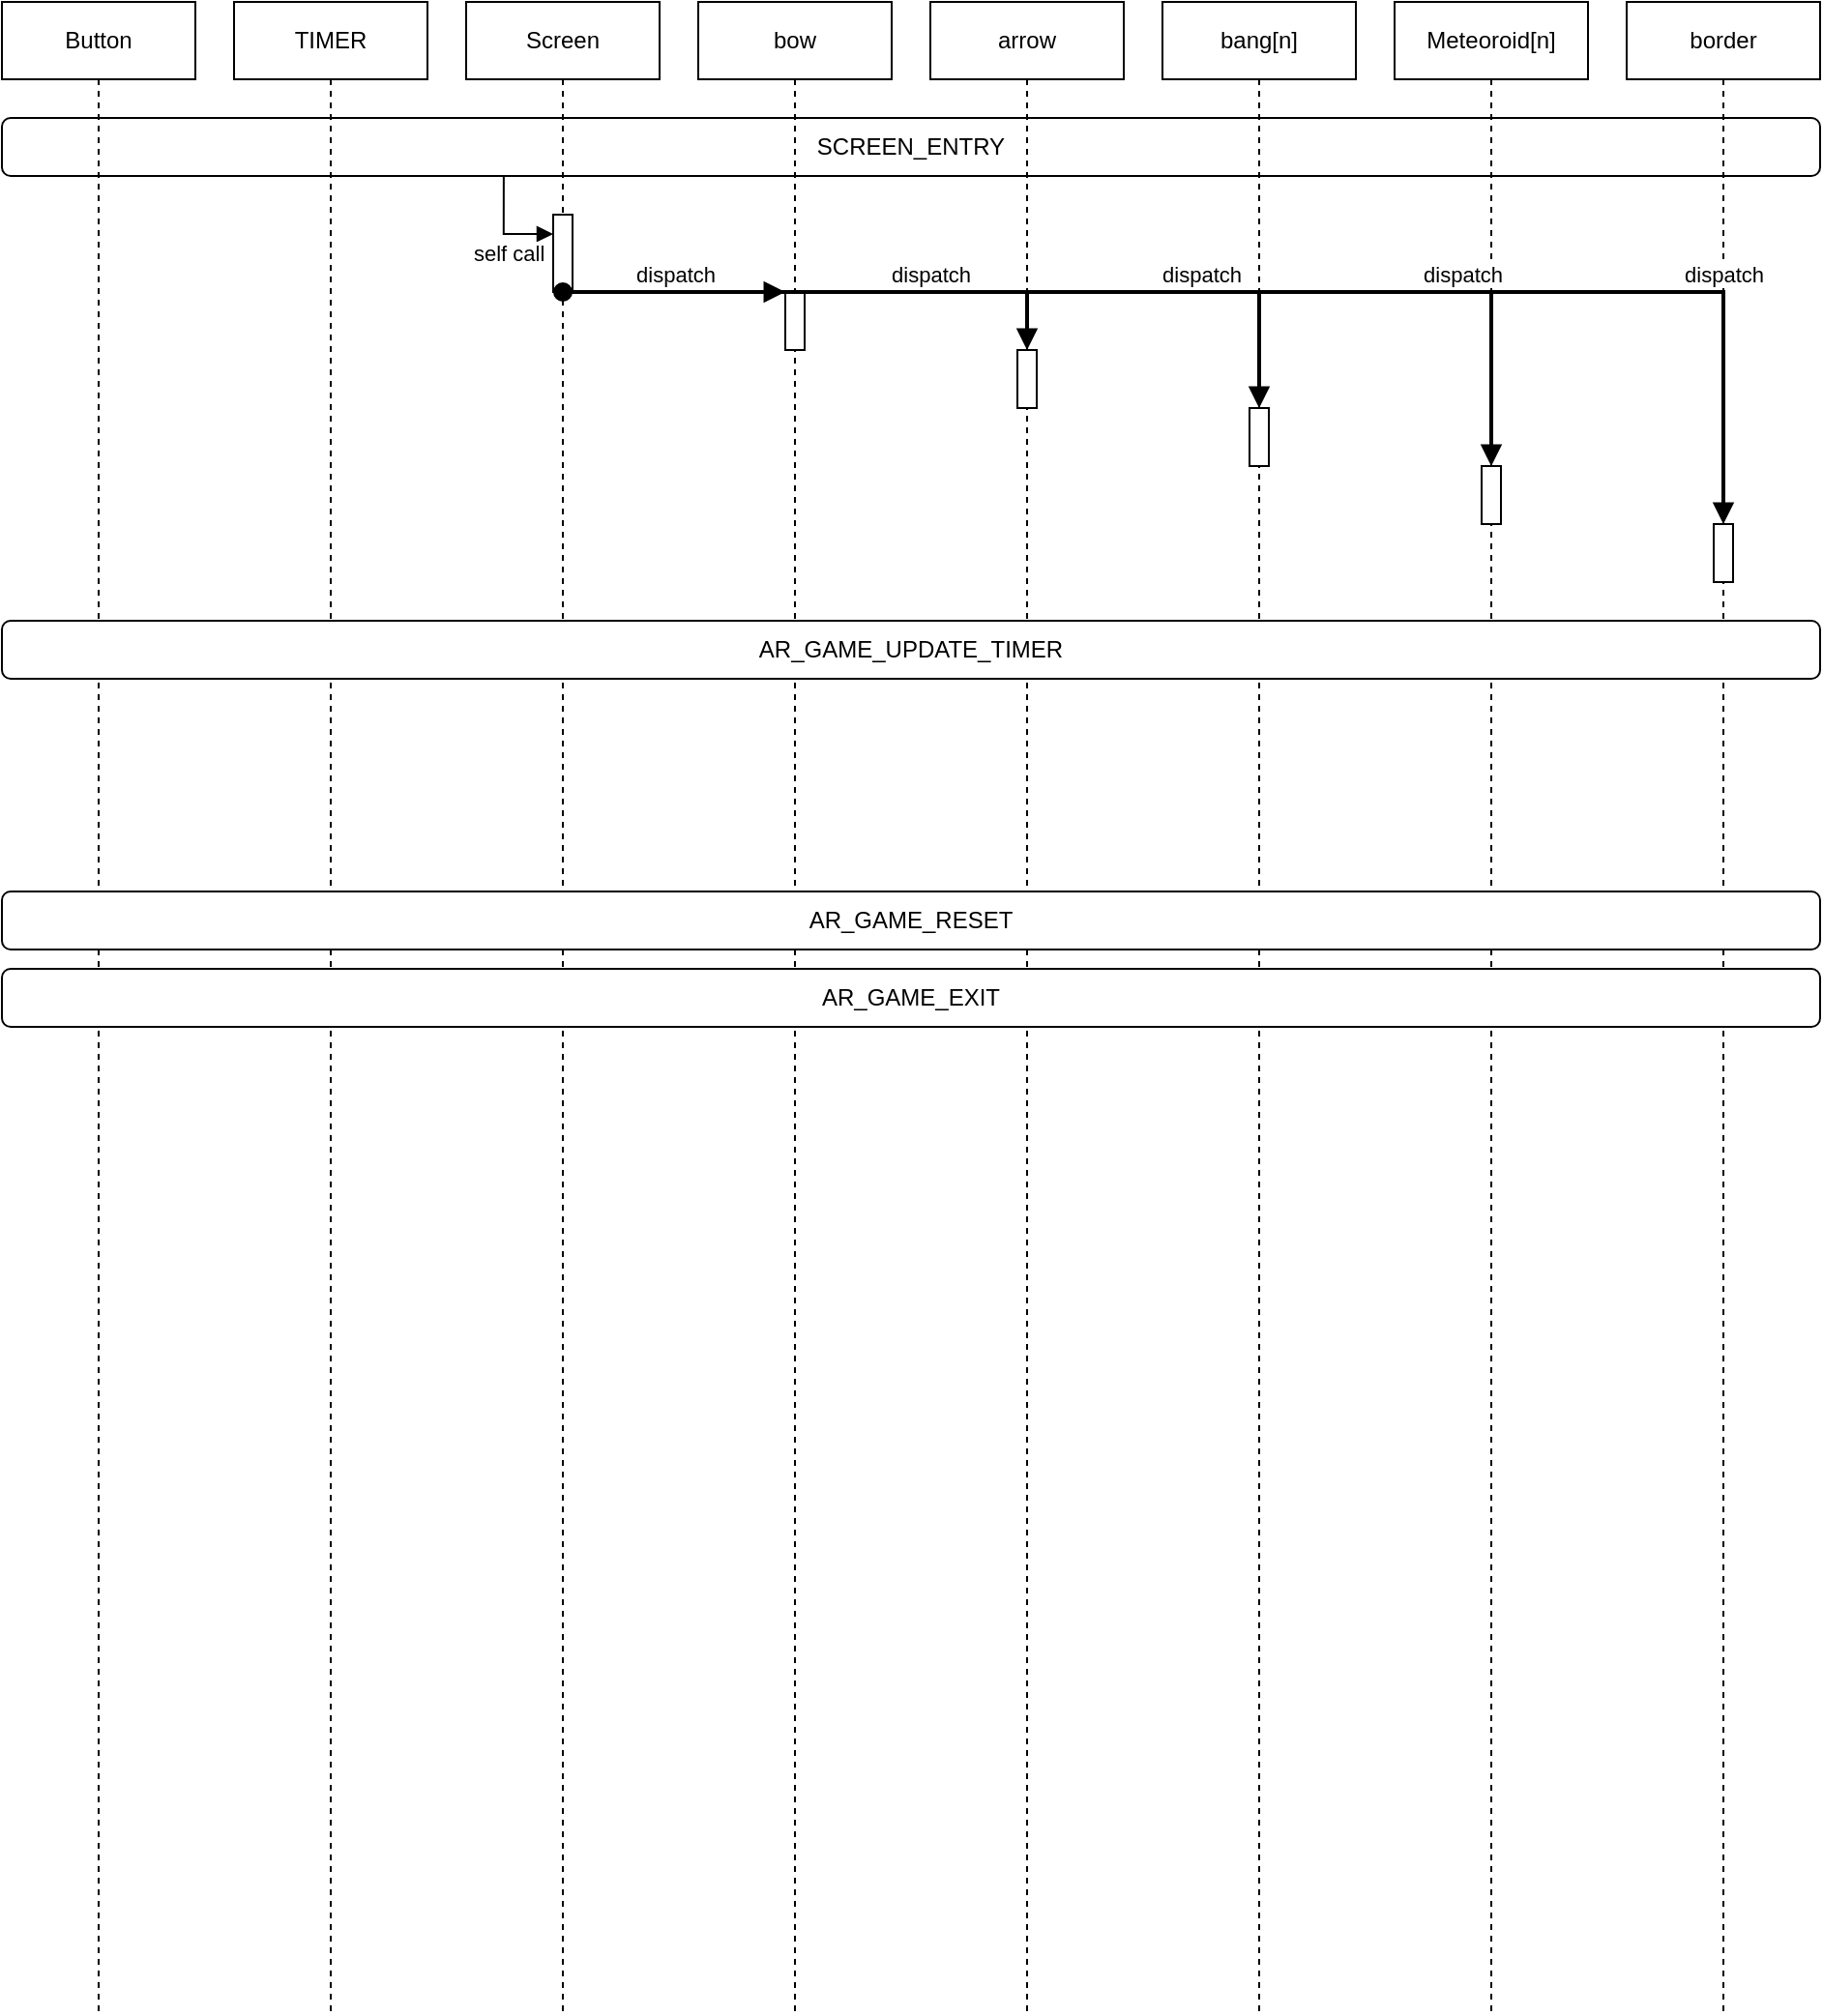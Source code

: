 <mxfile version="21.7.1" type="github">
  <diagram name="Page-1" id="XmMSLhCUoNzwrdltwVLn">
    <mxGraphModel dx="484" dy="453" grid="1" gridSize="10" guides="1" tooltips="1" connect="1" arrows="1" fold="1" page="1" pageScale="1" pageWidth="850" pageHeight="1100" math="0" shadow="0">
      <root>
        <mxCell id="0" />
        <mxCell id="1" parent="0" />
        <mxCell id="TgqW0E55NQurusgmHkcH-10" value="SCREEN_ENTRY" style="rounded=1;dashed=0;whiteSpace=wrap;html=1;" vertex="1" parent="1">
          <mxGeometry x="40" y="100" width="940" height="30" as="geometry" />
        </mxCell>
        <mxCell id="TgqW0E55NQurusgmHkcH-11" value="Button" style="shape=umlLifeline;perimeter=lifelinePerimeter;whiteSpace=wrap;html=1;container=1;dropTarget=0;collapsible=0;recursiveResize=0;outlineConnect=0;portConstraint=eastwest;newEdgeStyle={&quot;curved&quot;:0,&quot;rounded&quot;:0};" vertex="1" parent="1">
          <mxGeometry x="40" y="40" width="100" height="1040" as="geometry" />
        </mxCell>
        <mxCell id="TgqW0E55NQurusgmHkcH-12" value="TIMER" style="shape=umlLifeline;perimeter=lifelinePerimeter;whiteSpace=wrap;html=1;container=1;dropTarget=0;collapsible=0;recursiveResize=0;outlineConnect=0;portConstraint=eastwest;newEdgeStyle={&quot;curved&quot;:0,&quot;rounded&quot;:0};" vertex="1" parent="1">
          <mxGeometry x="160" y="40" width="100" height="1040" as="geometry" />
        </mxCell>
        <mxCell id="TgqW0E55NQurusgmHkcH-13" value="Screen" style="shape=umlLifeline;perimeter=lifelinePerimeter;whiteSpace=wrap;html=1;container=1;dropTarget=0;collapsible=0;recursiveResize=0;outlineConnect=0;portConstraint=eastwest;newEdgeStyle={&quot;edgeStyle&quot;:&quot;elbowEdgeStyle&quot;,&quot;elbow&quot;:&quot;vertical&quot;,&quot;curved&quot;:0,&quot;rounded&quot;:0};" vertex="1" parent="1">
          <mxGeometry x="280" y="40" width="100" height="1040" as="geometry" />
        </mxCell>
        <mxCell id="TgqW0E55NQurusgmHkcH-22" value="" style="html=1;points=[[0,0,0,0,5],[0,1,0,0,-5],[1,0,0,0,5],[1,1,0,0,-5]];perimeter=orthogonalPerimeter;outlineConnect=0;targetShapes=umlLifeline;portConstraint=eastwest;newEdgeStyle={&quot;curved&quot;:0,&quot;rounded&quot;:0};" vertex="1" parent="TgqW0E55NQurusgmHkcH-13">
          <mxGeometry x="45" y="120" width="10" height="20" as="geometry" />
        </mxCell>
        <mxCell id="TgqW0E55NQurusgmHkcH-31" value="" style="html=1;points=[[0,0,0,0,5],[0,1,0,0,-5],[1,0,0,0,5],[1,1,0,0,-5]];perimeter=orthogonalPerimeter;outlineConnect=0;targetShapes=umlLifeline;portConstraint=eastwest;newEdgeStyle={&quot;curved&quot;:0,&quot;rounded&quot;:0};" vertex="1" parent="TgqW0E55NQurusgmHkcH-13">
          <mxGeometry x="45" y="110" width="10" height="40" as="geometry" />
        </mxCell>
        <mxCell id="TgqW0E55NQurusgmHkcH-14" value="bow" style="shape=umlLifeline;perimeter=lifelinePerimeter;whiteSpace=wrap;html=1;container=1;dropTarget=0;collapsible=0;recursiveResize=0;outlineConnect=0;portConstraint=eastwest;newEdgeStyle={&quot;edgeStyle&quot;:&quot;elbowEdgeStyle&quot;,&quot;elbow&quot;:&quot;vertical&quot;,&quot;curved&quot;:0,&quot;rounded&quot;:0};" vertex="1" parent="1">
          <mxGeometry x="400" y="40" width="100" height="1040" as="geometry" />
        </mxCell>
        <mxCell id="TgqW0E55NQurusgmHkcH-23" value="" style="html=1;points=[[0,0,0,0,5],[0,1,0,0,-5],[1,0,0,0,5],[1,1,0,0,-5]];perimeter=orthogonalPerimeter;outlineConnect=0;targetShapes=umlLifeline;portConstraint=eastwest;newEdgeStyle={&quot;curved&quot;:0,&quot;rounded&quot;:0};" vertex="1" parent="TgqW0E55NQurusgmHkcH-14">
          <mxGeometry x="45" y="150" width="10" height="30" as="geometry" />
        </mxCell>
        <mxCell id="TgqW0E55NQurusgmHkcH-15" value="arrow" style="shape=umlLifeline;perimeter=lifelinePerimeter;whiteSpace=wrap;html=1;container=1;dropTarget=0;collapsible=0;recursiveResize=0;outlineConnect=0;portConstraint=eastwest;newEdgeStyle={&quot;edgeStyle&quot;:&quot;elbowEdgeStyle&quot;,&quot;elbow&quot;:&quot;vertical&quot;,&quot;curved&quot;:0,&quot;rounded&quot;:0};" vertex="1" parent="1">
          <mxGeometry x="520" y="40" width="100" height="1040" as="geometry" />
        </mxCell>
        <mxCell id="TgqW0E55NQurusgmHkcH-34" value="" style="html=1;points=[[0,0,0,0,5],[0,1,0,0,-5],[1,0,0,0,5],[1,1,0,0,-5]];perimeter=orthogonalPerimeter;outlineConnect=0;targetShapes=umlLifeline;portConstraint=eastwest;newEdgeStyle={&quot;curved&quot;:0,&quot;rounded&quot;:0};" vertex="1" parent="TgqW0E55NQurusgmHkcH-15">
          <mxGeometry x="45" y="180" width="10" height="30" as="geometry" />
        </mxCell>
        <mxCell id="TgqW0E55NQurusgmHkcH-16" value="bang[n]" style="shape=umlLifeline;perimeter=lifelinePerimeter;whiteSpace=wrap;html=1;container=1;dropTarget=0;collapsible=0;recursiveResize=0;outlineConnect=0;portConstraint=eastwest;newEdgeStyle={&quot;edgeStyle&quot;:&quot;elbowEdgeStyle&quot;,&quot;elbow&quot;:&quot;vertical&quot;,&quot;curved&quot;:0,&quot;rounded&quot;:0};" vertex="1" parent="1">
          <mxGeometry x="640" y="40" width="100" height="1040" as="geometry" />
        </mxCell>
        <mxCell id="TgqW0E55NQurusgmHkcH-35" value="" style="html=1;points=[[0,0,0,0,5],[0,1,0,0,-5],[1,0,0,0,5],[1,1,0,0,-5]];perimeter=orthogonalPerimeter;outlineConnect=0;targetShapes=umlLifeline;portConstraint=eastwest;newEdgeStyle={&quot;curved&quot;:0,&quot;rounded&quot;:0};" vertex="1" parent="TgqW0E55NQurusgmHkcH-16">
          <mxGeometry x="45" y="210" width="10" height="30" as="geometry" />
        </mxCell>
        <mxCell id="TgqW0E55NQurusgmHkcH-36" value="dispatch" style="html=1;verticalAlign=bottom;endArrow=block;curved=0;rounded=0;strokeWidth=2;" edge="1" parent="TgqW0E55NQurusgmHkcH-16" target="TgqW0E55NQurusgmHkcH-35">
          <mxGeometry width="80" relative="1" as="geometry">
            <mxPoint x="-70" y="150" as="sourcePoint" />
            <mxPoint x="40" y="180" as="targetPoint" />
            <Array as="points">
              <mxPoint x="50" y="150" />
            </Array>
          </mxGeometry>
        </mxCell>
        <mxCell id="TgqW0E55NQurusgmHkcH-17" value="Meteoroid[n]" style="shape=umlLifeline;perimeter=lifelinePerimeter;whiteSpace=wrap;html=1;container=1;dropTarget=0;collapsible=0;recursiveResize=0;outlineConnect=0;portConstraint=eastwest;newEdgeStyle={&quot;edgeStyle&quot;:&quot;elbowEdgeStyle&quot;,&quot;elbow&quot;:&quot;vertical&quot;,&quot;curved&quot;:0,&quot;rounded&quot;:0};" vertex="1" parent="1">
          <mxGeometry x="760" y="40" width="100" height="1040" as="geometry" />
        </mxCell>
        <mxCell id="TgqW0E55NQurusgmHkcH-37" value="" style="html=1;points=[[0,0,0,0,5],[0,1,0,0,-5],[1,0,0,0,5],[1,1,0,0,-5]];perimeter=orthogonalPerimeter;outlineConnect=0;targetShapes=umlLifeline;portConstraint=eastwest;newEdgeStyle={&quot;curved&quot;:0,&quot;rounded&quot;:0};" vertex="1" parent="TgqW0E55NQurusgmHkcH-17">
          <mxGeometry x="45" y="240" width="10" height="30" as="geometry" />
        </mxCell>
        <mxCell id="TgqW0E55NQurusgmHkcH-38" value="dispatch" style="html=1;verticalAlign=bottom;endArrow=block;curved=0;rounded=0;strokeWidth=2;" edge="1" parent="TgqW0E55NQurusgmHkcH-17" target="TgqW0E55NQurusgmHkcH-37">
          <mxGeometry width="80" relative="1" as="geometry">
            <mxPoint x="-70" y="150" as="sourcePoint" />
            <mxPoint x="40" y="210" as="targetPoint" />
            <Array as="points">
              <mxPoint x="50" y="150" />
            </Array>
          </mxGeometry>
        </mxCell>
        <mxCell id="TgqW0E55NQurusgmHkcH-18" value="border" style="shape=umlLifeline;perimeter=lifelinePerimeter;whiteSpace=wrap;html=1;container=1;dropTarget=0;collapsible=0;recursiveResize=0;outlineConnect=0;portConstraint=eastwest;newEdgeStyle={&quot;edgeStyle&quot;:&quot;elbowEdgeStyle&quot;,&quot;elbow&quot;:&quot;vertical&quot;,&quot;curved&quot;:0,&quot;rounded&quot;:0};" vertex="1" parent="1">
          <mxGeometry x="880" y="40" width="100" height="1040" as="geometry" />
        </mxCell>
        <mxCell id="TgqW0E55NQurusgmHkcH-39" value="" style="html=1;points=[[0,0,0,0,5],[0,1,0,0,-5],[1,0,0,0,5],[1,1,0,0,-5]];perimeter=orthogonalPerimeter;outlineConnect=0;targetShapes=umlLifeline;portConstraint=eastwest;newEdgeStyle={&quot;curved&quot;:0,&quot;rounded&quot;:0};" vertex="1" parent="TgqW0E55NQurusgmHkcH-18">
          <mxGeometry x="45" y="270" width="10" height="30" as="geometry" />
        </mxCell>
        <mxCell id="TgqW0E55NQurusgmHkcH-40" value="dispatch" style="html=1;verticalAlign=bottom;endArrow=block;curved=0;rounded=0;strokeWidth=2;" edge="1" parent="TgqW0E55NQurusgmHkcH-18" target="TgqW0E55NQurusgmHkcH-39">
          <mxGeometry width="80" relative="1" as="geometry">
            <mxPoint x="-70" y="150" as="sourcePoint" />
            <mxPoint x="40" y="240" as="targetPoint" />
            <Array as="points">
              <mxPoint x="50" y="150" />
            </Array>
            <mxPoint as="offset" />
          </mxGeometry>
        </mxCell>
        <mxCell id="TgqW0E55NQurusgmHkcH-19" value="AR_GAME_UPDATE_TIMER" style="rounded=1;dashed=0;whiteSpace=wrap;html=1;" vertex="1" parent="1">
          <mxGeometry x="40" y="360" width="940" height="30" as="geometry" />
        </mxCell>
        <mxCell id="TgqW0E55NQurusgmHkcH-20" value="AR_GAME_RESET" style="rounded=1;dashed=0;whiteSpace=wrap;html=1;" vertex="1" parent="1">
          <mxGeometry x="40" y="500" width="940" height="30" as="geometry" />
        </mxCell>
        <mxCell id="TgqW0E55NQurusgmHkcH-21" value="AR_GAME_EXIT" style="rounded=1;dashed=0;whiteSpace=wrap;html=1;" vertex="1" parent="1">
          <mxGeometry x="40" y="540" width="940" height="30" as="geometry" />
        </mxCell>
        <mxCell id="TgqW0E55NQurusgmHkcH-24" value="dispatch" style="html=1;verticalAlign=bottom;startArrow=oval;endArrow=block;startSize=8;curved=0;rounded=0;strokeWidth=2;" edge="1" target="TgqW0E55NQurusgmHkcH-23" parent="1">
          <mxGeometry relative="1" as="geometry">
            <mxPoint x="330" y="190" as="sourcePoint" />
            <mxPoint x="440" y="170" as="targetPoint" />
          </mxGeometry>
        </mxCell>
        <mxCell id="TgqW0E55NQurusgmHkcH-32" value="self call" style="html=1;align=left;spacingLeft=2;endArrow=block;rounded=0;edgeStyle=orthogonalEdgeStyle;curved=0;rounded=0;exitX=0.276;exitY=1.004;exitDx=0;exitDy=0;exitPerimeter=0;" edge="1" target="TgqW0E55NQurusgmHkcH-31" parent="1" source="TgqW0E55NQurusgmHkcH-10">
          <mxGeometry x="0.077" y="-22" relative="1" as="geometry">
            <mxPoint x="330" y="130" as="sourcePoint" />
            <Array as="points">
              <mxPoint x="299" y="160" />
            </Array>
            <mxPoint x="-20" y="-12" as="offset" />
          </mxGeometry>
        </mxCell>
        <mxCell id="TgqW0E55NQurusgmHkcH-33" value="dispatch" style="html=1;verticalAlign=bottom;endArrow=block;curved=0;rounded=0;strokeWidth=2;" edge="1" parent="1" target="TgqW0E55NQurusgmHkcH-34">
          <mxGeometry width="80" relative="1" as="geometry">
            <mxPoint x="440" y="190" as="sourcePoint" />
            <mxPoint x="560" y="190" as="targetPoint" />
            <Array as="points">
              <mxPoint x="570" y="190" />
            </Array>
          </mxGeometry>
        </mxCell>
      </root>
    </mxGraphModel>
  </diagram>
</mxfile>
